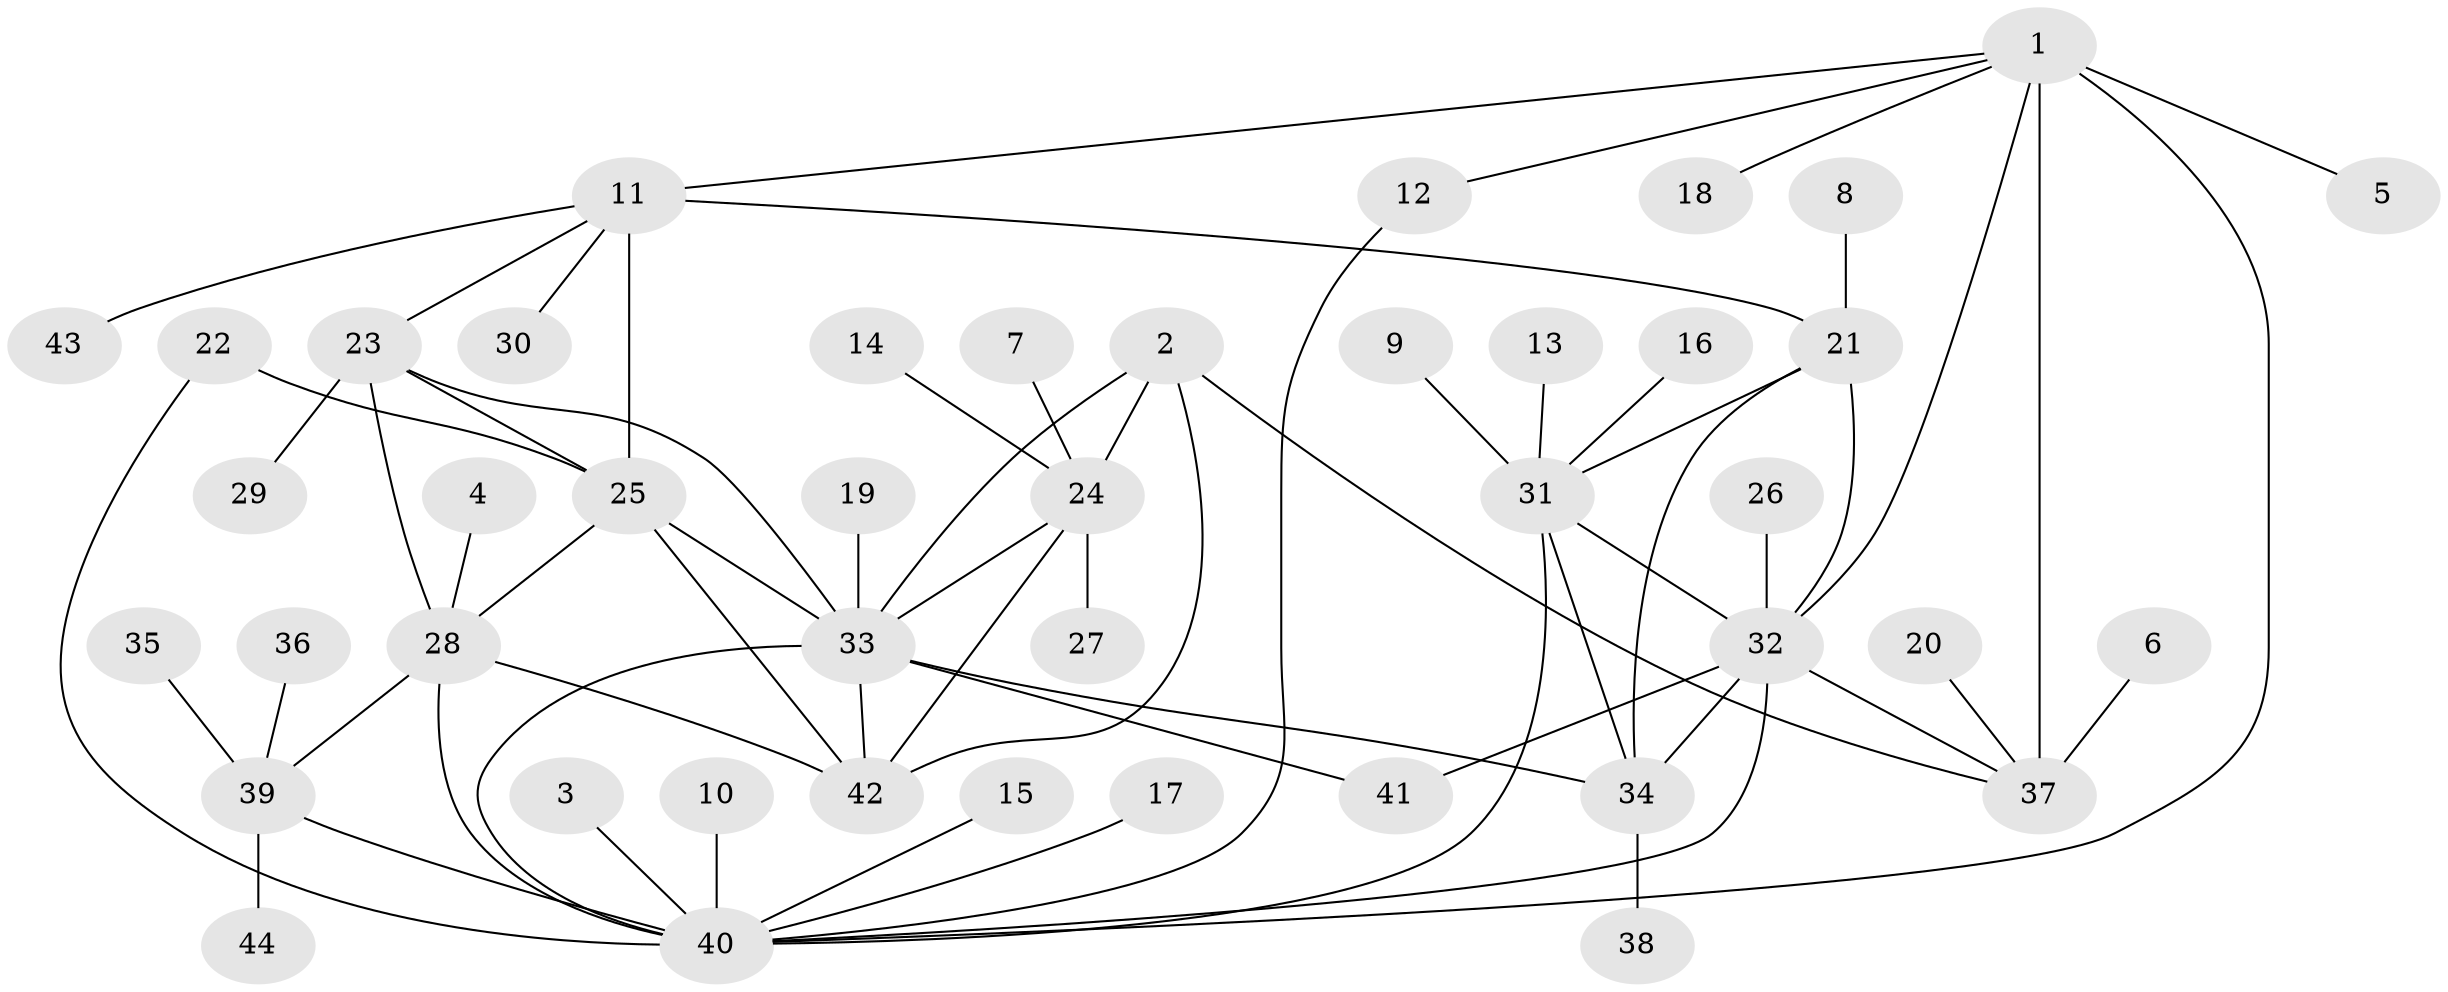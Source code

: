 // original degree distribution, {6: 0.03614457831325301, 8: 0.04819277108433735, 3: 0.04819277108433735, 7: 0.07228915662650602, 10: 0.012048192771084338, 5: 0.012048192771084338, 15: 0.012048192771084338, 4: 0.03614457831325301, 9: 0.012048192771084338, 1: 0.5421686746987951, 2: 0.1686746987951807}
// Generated by graph-tools (version 1.1) at 2025/50/03/09/25 03:50:33]
// undirected, 44 vertices, 66 edges
graph export_dot {
graph [start="1"]
  node [color=gray90,style=filled];
  1;
  2;
  3;
  4;
  5;
  6;
  7;
  8;
  9;
  10;
  11;
  12;
  13;
  14;
  15;
  16;
  17;
  18;
  19;
  20;
  21;
  22;
  23;
  24;
  25;
  26;
  27;
  28;
  29;
  30;
  31;
  32;
  33;
  34;
  35;
  36;
  37;
  38;
  39;
  40;
  41;
  42;
  43;
  44;
  1 -- 5 [weight=1.0];
  1 -- 11 [weight=1.0];
  1 -- 12 [weight=1.0];
  1 -- 18 [weight=1.0];
  1 -- 32 [weight=1.0];
  1 -- 37 [weight=3.0];
  1 -- 40 [weight=1.0];
  2 -- 24 [weight=1.0];
  2 -- 33 [weight=1.0];
  2 -- 37 [weight=1.0];
  2 -- 42 [weight=1.0];
  3 -- 40 [weight=1.0];
  4 -- 28 [weight=1.0];
  6 -- 37 [weight=1.0];
  7 -- 24 [weight=1.0];
  8 -- 21 [weight=1.0];
  9 -- 31 [weight=1.0];
  10 -- 40 [weight=1.0];
  11 -- 21 [weight=1.0];
  11 -- 23 [weight=1.0];
  11 -- 25 [weight=4.0];
  11 -- 30 [weight=1.0];
  11 -- 43 [weight=1.0];
  12 -- 40 [weight=1.0];
  13 -- 31 [weight=1.0];
  14 -- 24 [weight=1.0];
  15 -- 40 [weight=1.0];
  16 -- 31 [weight=1.0];
  17 -- 40 [weight=1.0];
  19 -- 33 [weight=1.0];
  20 -- 37 [weight=1.0];
  21 -- 31 [weight=1.0];
  21 -- 32 [weight=1.0];
  21 -- 34 [weight=1.0];
  22 -- 25 [weight=1.0];
  22 -- 40 [weight=1.0];
  23 -- 25 [weight=1.0];
  23 -- 28 [weight=1.0];
  23 -- 29 [weight=1.0];
  23 -- 33 [weight=1.0];
  24 -- 27 [weight=1.0];
  24 -- 33 [weight=1.0];
  24 -- 42 [weight=1.0];
  25 -- 28 [weight=1.0];
  25 -- 33 [weight=1.0];
  25 -- 42 [weight=2.0];
  26 -- 32 [weight=1.0];
  28 -- 39 [weight=2.0];
  28 -- 40 [weight=2.0];
  28 -- 42 [weight=1.0];
  31 -- 32 [weight=1.0];
  31 -- 34 [weight=1.0];
  31 -- 40 [weight=1.0];
  32 -- 34 [weight=1.0];
  32 -- 37 [weight=1.0];
  32 -- 40 [weight=1.0];
  32 -- 41 [weight=1.0];
  33 -- 34 [weight=1.0];
  33 -- 40 [weight=1.0];
  33 -- 41 [weight=1.0];
  33 -- 42 [weight=1.0];
  34 -- 38 [weight=1.0];
  35 -- 39 [weight=1.0];
  36 -- 39 [weight=1.0];
  39 -- 40 [weight=1.0];
  39 -- 44 [weight=1.0];
}
